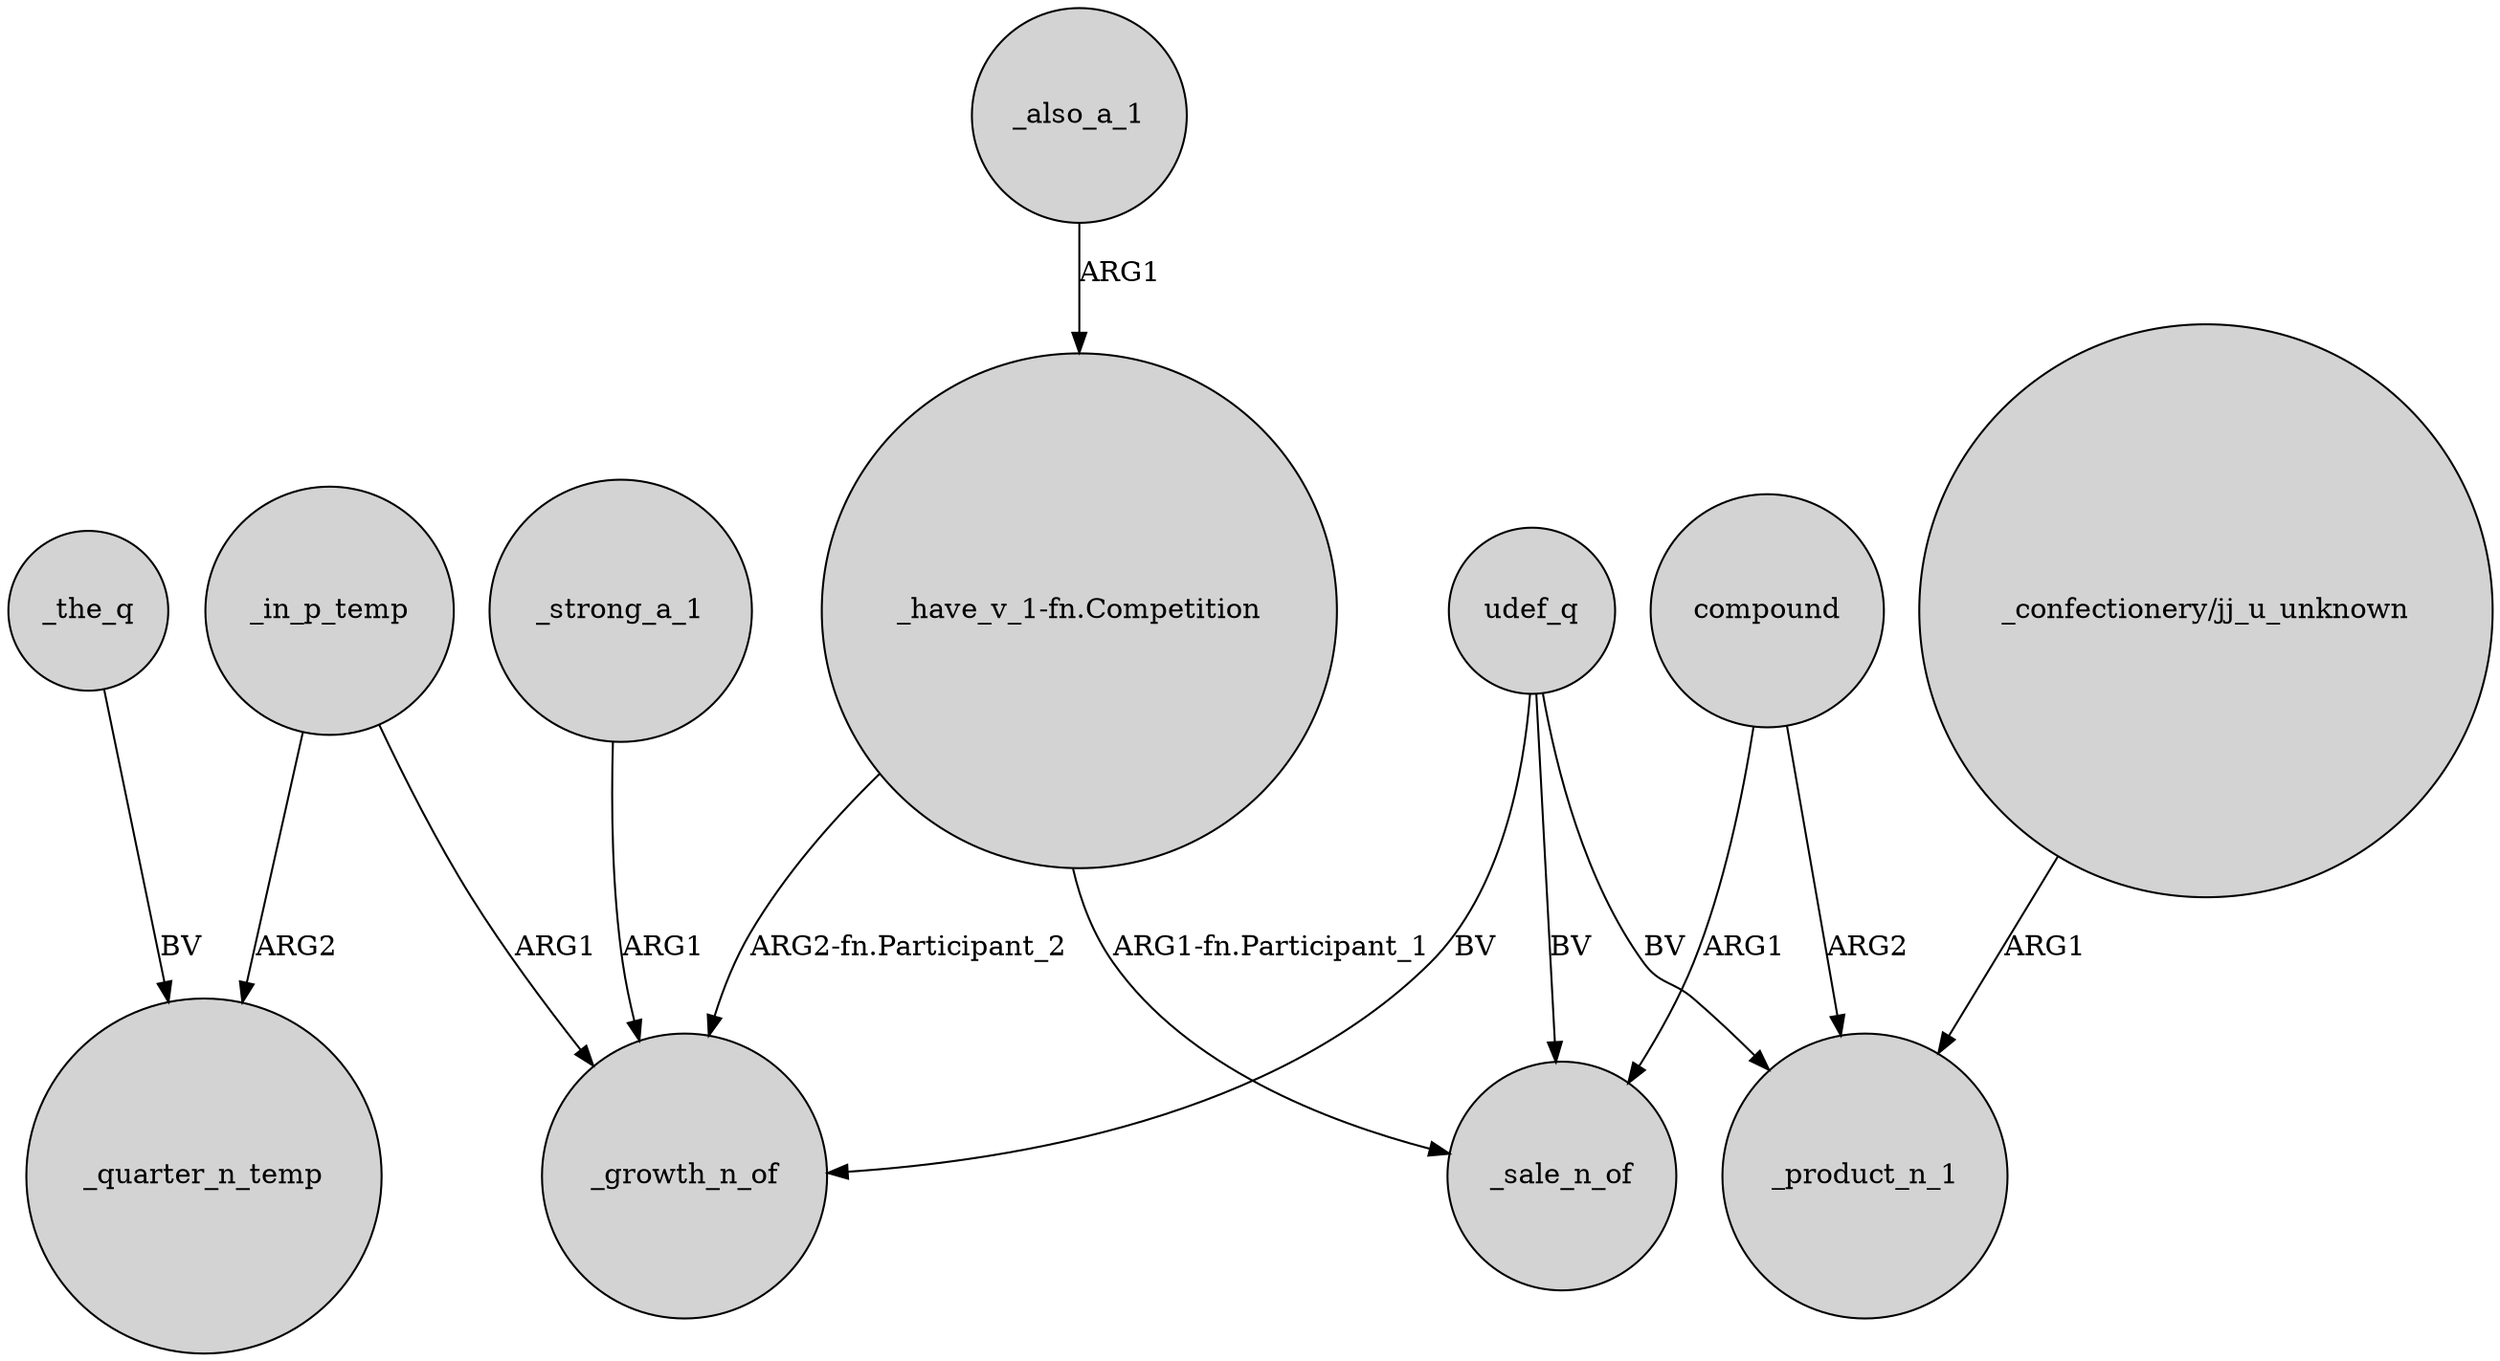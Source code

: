 digraph {
	node [shape=circle style=filled]
	"_have_v_1-fn.Competition" -> _sale_n_of [label="ARG1-fn.Participant_1"]
	_in_p_temp -> _growth_n_of [label=ARG1]
	udef_q -> _product_n_1 [label=BV]
	_in_p_temp -> _quarter_n_temp [label=ARG2]
	udef_q -> _sale_n_of [label=BV]
	"_have_v_1-fn.Competition" -> _growth_n_of [label="ARG2-fn.Participant_2"]
	"_confectionery/jj_u_unknown" -> _product_n_1 [label=ARG1]
	_strong_a_1 -> _growth_n_of [label=ARG1]
	_also_a_1 -> "_have_v_1-fn.Competition" [label=ARG1]
	compound -> _product_n_1 [label=ARG2]
	compound -> _sale_n_of [label=ARG1]
	udef_q -> _growth_n_of [label=BV]
	_the_q -> _quarter_n_temp [label=BV]
}
